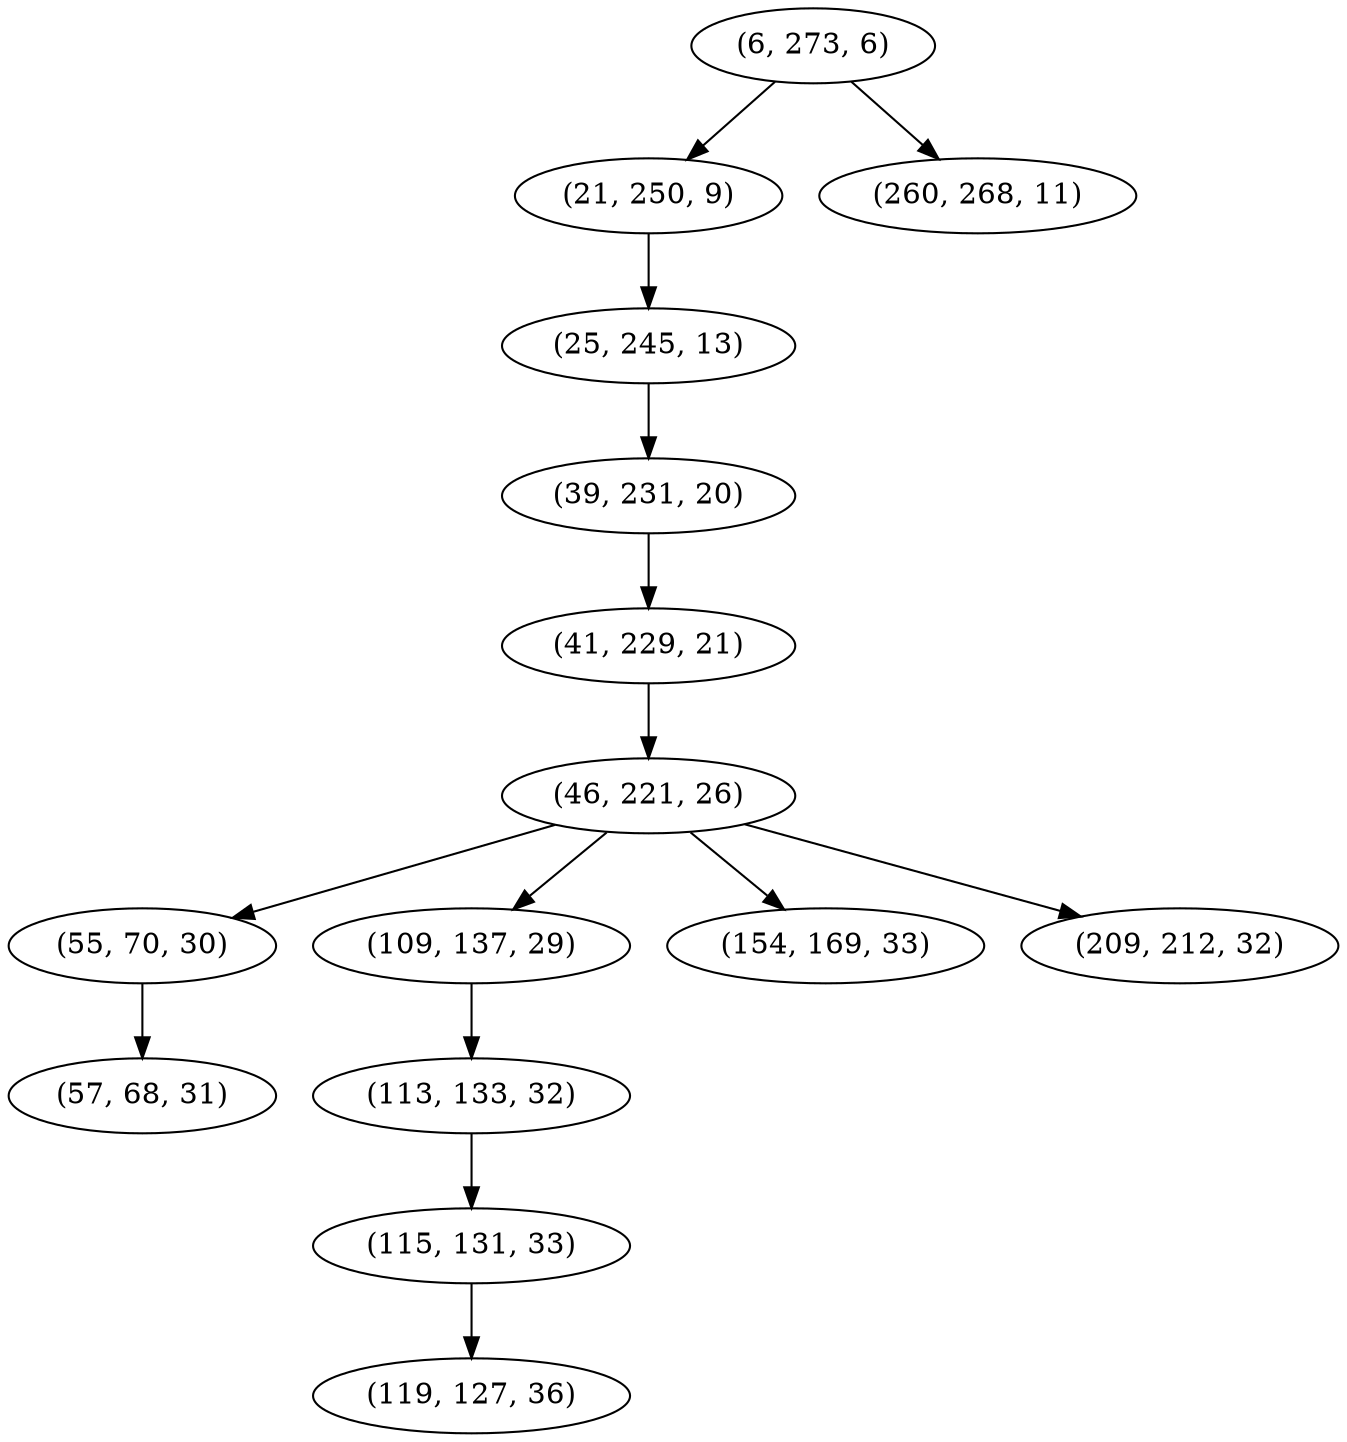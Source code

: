 digraph tree {
    "(6, 273, 6)";
    "(21, 250, 9)";
    "(25, 245, 13)";
    "(39, 231, 20)";
    "(41, 229, 21)";
    "(46, 221, 26)";
    "(55, 70, 30)";
    "(57, 68, 31)";
    "(109, 137, 29)";
    "(113, 133, 32)";
    "(115, 131, 33)";
    "(119, 127, 36)";
    "(154, 169, 33)";
    "(209, 212, 32)";
    "(260, 268, 11)";
    "(6, 273, 6)" -> "(21, 250, 9)";
    "(6, 273, 6)" -> "(260, 268, 11)";
    "(21, 250, 9)" -> "(25, 245, 13)";
    "(25, 245, 13)" -> "(39, 231, 20)";
    "(39, 231, 20)" -> "(41, 229, 21)";
    "(41, 229, 21)" -> "(46, 221, 26)";
    "(46, 221, 26)" -> "(55, 70, 30)";
    "(46, 221, 26)" -> "(109, 137, 29)";
    "(46, 221, 26)" -> "(154, 169, 33)";
    "(46, 221, 26)" -> "(209, 212, 32)";
    "(55, 70, 30)" -> "(57, 68, 31)";
    "(109, 137, 29)" -> "(113, 133, 32)";
    "(113, 133, 32)" -> "(115, 131, 33)";
    "(115, 131, 33)" -> "(119, 127, 36)";
}
